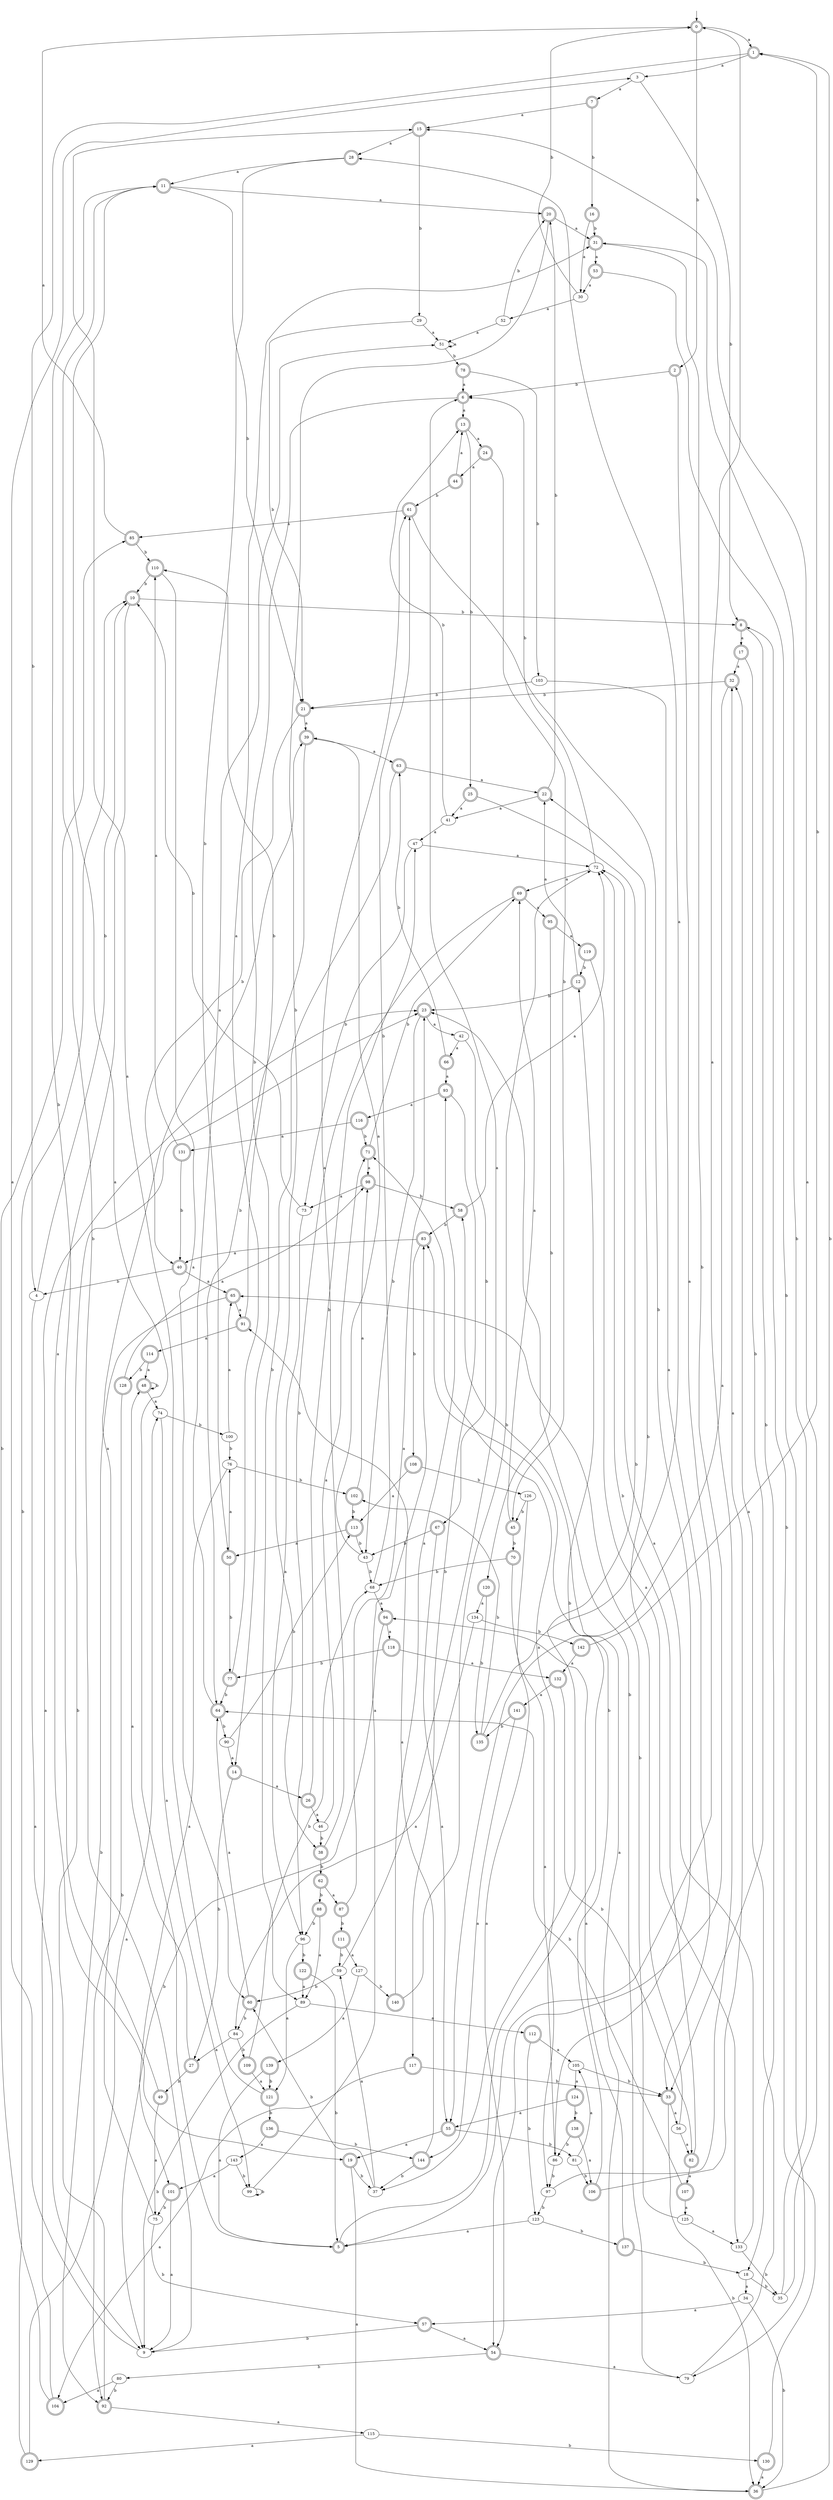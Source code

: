 digraph RandomDFA {
  __start0 [label="", shape=none];
  __start0 -> 0 [label=""];
  0 [shape=circle] [shape=doublecircle]
  0 -> 1 [label="a"]
  0 -> 2 [label="b"]
  1 [shape=doublecircle]
  1 -> 3 [label="a"]
  1 -> 4 [label="b"]
  2 [shape=doublecircle]
  2 -> 5 [label="a"]
  2 -> 6 [label="b"]
  3
  3 -> 7 [label="a"]
  3 -> 8 [label="b"]
  4
  4 -> 9 [label="a"]
  4 -> 10 [label="b"]
  5 [shape=doublecircle]
  5 -> 11 [label="a"]
  5 -> 12 [label="b"]
  6 [shape=doublecircle]
  6 -> 13 [label="a"]
  6 -> 14 [label="b"]
  7 [shape=doublecircle]
  7 -> 15 [label="a"]
  7 -> 16 [label="b"]
  8 [shape=doublecircle]
  8 -> 17 [label="a"]
  8 -> 18 [label="b"]
  9
  9 -> 3 [label="a"]
  9 -> 11 [label="b"]
  10 [shape=doublecircle]
  10 -> 19 [label="a"]
  10 -> 8 [label="b"]
  11 [shape=doublecircle]
  11 -> 20 [label="a"]
  11 -> 21 [label="b"]
  12 [shape=doublecircle]
  12 -> 22 [label="a"]
  12 -> 23 [label="b"]
  13 [shape=doublecircle]
  13 -> 24 [label="a"]
  13 -> 25 [label="b"]
  14 [shape=doublecircle]
  14 -> 26 [label="a"]
  14 -> 27 [label="b"]
  15 [shape=doublecircle]
  15 -> 28 [label="a"]
  15 -> 29 [label="b"]
  16 [shape=doublecircle]
  16 -> 30 [label="a"]
  16 -> 31 [label="b"]
  17 [shape=doublecircle]
  17 -> 32 [label="a"]
  17 -> 33 [label="b"]
  18
  18 -> 34 [label="a"]
  18 -> 35 [label="b"]
  19 [shape=doublecircle]
  19 -> 36 [label="a"]
  19 -> 37 [label="b"]
  20 [shape=doublecircle]
  20 -> 31 [label="a"]
  20 -> 38 [label="b"]
  21 [shape=doublecircle]
  21 -> 39 [label="a"]
  21 -> 40 [label="b"]
  22 [shape=doublecircle]
  22 -> 41 [label="a"]
  22 -> 20 [label="b"]
  23 [shape=doublecircle]
  23 -> 42 [label="a"]
  23 -> 43 [label="b"]
  24 [shape=doublecircle]
  24 -> 44 [label="a"]
  24 -> 45 [label="b"]
  25 [shape=doublecircle]
  25 -> 41 [label="a"]
  25 -> 37 [label="b"]
  26 [shape=doublecircle]
  26 -> 46 [label="a"]
  26 -> 47 [label="b"]
  27 [shape=doublecircle]
  27 -> 48 [label="a"]
  27 -> 49 [label="b"]
  28 [shape=doublecircle]
  28 -> 11 [label="a"]
  28 -> 50 [label="b"]
  29
  29 -> 51 [label="a"]
  29 -> 21 [label="b"]
  30
  30 -> 52 [label="a"]
  30 -> 0 [label="b"]
  31 [shape=doublecircle]
  31 -> 53 [label="a"]
  31 -> 54 [label="b"]
  32 [shape=doublecircle]
  32 -> 55 [label="a"]
  32 -> 21 [label="b"]
  33 [shape=doublecircle]
  33 -> 56 [label="a"]
  33 -> 36 [label="b"]
  34
  34 -> 57 [label="a"]
  34 -> 36 [label="b"]
  35
  35 -> 15 [label="a"]
  35 -> 31 [label="b"]
  36 [shape=doublecircle]
  36 -> 58 [label="a"]
  36 -> 1 [label="b"]
  37
  37 -> 59 [label="a"]
  37 -> 60 [label="b"]
  38 [shape=doublecircle]
  38 -> 61 [label="a"]
  38 -> 62 [label="b"]
  39 [shape=doublecircle]
  39 -> 63 [label="a"]
  39 -> 64 [label="b"]
  40 [shape=doublecircle]
  40 -> 65 [label="a"]
  40 -> 4 [label="b"]
  41
  41 -> 47 [label="a"]
  41 -> 13 [label="b"]
  42
  42 -> 66 [label="a"]
  42 -> 67 [label="b"]
  43
  43 -> 39 [label="a"]
  43 -> 68 [label="b"]
  44 [shape=doublecircle]
  44 -> 13 [label="a"]
  44 -> 61 [label="b"]
  45 [shape=doublecircle]
  45 -> 69 [label="a"]
  45 -> 70 [label="b"]
  46
  46 -> 71 [label="a"]
  46 -> 38 [label="b"]
  47
  47 -> 72 [label="a"]
  47 -> 73 [label="b"]
  48 [shape=doublecircle]
  48 -> 74 [label="a"]
  48 -> 48 [label="b"]
  49 [shape=doublecircle]
  49 -> 75 [label="a"]
  49 -> 11 [label="b"]
  50 [shape=doublecircle]
  50 -> 76 [label="a"]
  50 -> 77 [label="b"]
  51
  51 -> 51 [label="a"]
  51 -> 78 [label="b"]
  52
  52 -> 51 [label="a"]
  52 -> 20 [label="b"]
  53 [shape=doublecircle]
  53 -> 30 [label="a"]
  53 -> 79 [label="b"]
  54 [shape=doublecircle]
  54 -> 79 [label="a"]
  54 -> 80 [label="b"]
  55 [shape=doublecircle]
  55 -> 19 [label="a"]
  55 -> 81 [label="b"]
  56
  56 -> 82 [label="a"]
  56 -> 22 [label="b"]
  57 [shape=doublecircle]
  57 -> 54 [label="a"]
  57 -> 9 [label="b"]
  58 [shape=doublecircle]
  58 -> 72 [label="a"]
  58 -> 83 [label="b"]
  59
  59 -> 6 [label="a"]
  59 -> 60 [label="b"]
  60 [shape=doublecircle]
  60 -> 64 [label="a"]
  60 -> 84 [label="b"]
  61 [shape=doublecircle]
  61 -> 85 [label="a"]
  61 -> 86 [label="b"]
  62 [shape=doublecircle]
  62 -> 87 [label="a"]
  62 -> 88 [label="b"]
  63 [shape=doublecircle]
  63 -> 22 [label="a"]
  63 -> 89 [label="b"]
  64 [shape=doublecircle]
  64 -> 51 [label="a"]
  64 -> 90 [label="b"]
  65 [shape=doublecircle]
  65 -> 91 [label="a"]
  65 -> 92 [label="b"]
  66 [shape=doublecircle]
  66 -> 93 [label="a"]
  66 -> 63 [label="b"]
  67 [shape=doublecircle]
  67 -> 55 [label="a"]
  67 -> 43 [label="b"]
  68
  68 -> 94 [label="a"]
  68 -> 61 [label="b"]
  69 [shape=doublecircle]
  69 -> 95 [label="a"]
  69 -> 96 [label="b"]
  70 [shape=doublecircle]
  70 -> 97 [label="a"]
  70 -> 68 [label="b"]
  71 [shape=doublecircle]
  71 -> 98 [label="a"]
  71 -> 69 [label="b"]
  72
  72 -> 69 [label="a"]
  72 -> 6 [label="b"]
  73
  73 -> 96 [label="a"]
  73 -> 10 [label="b"]
  74
  74 -> 99 [label="a"]
  74 -> 100 [label="b"]
  75
  75 -> 39 [label="a"]
  75 -> 57 [label="b"]
  76
  76 -> 101 [label="a"]
  76 -> 102 [label="b"]
  77 [shape=doublecircle]
  77 -> 31 [label="a"]
  77 -> 64 [label="b"]
  78 [shape=doublecircle]
  78 -> 6 [label="a"]
  78 -> 103 [label="b"]
  79
  79 -> 32 [label="a"]
  79 -> 23 [label="b"]
  80
  80 -> 104 [label="a"]
  80 -> 92 [label="b"]
  81
  81 -> 105 [label="a"]
  81 -> 106 [label="b"]
  82 [shape=doublecircle]
  82 -> 107 [label="a"]
  82 -> 72 [label="b"]
  83 [shape=doublecircle]
  83 -> 40 [label="a"]
  83 -> 108 [label="b"]
  84
  84 -> 27 [label="a"]
  84 -> 109 [label="b"]
  85 [shape=doublecircle]
  85 -> 0 [label="a"]
  85 -> 110 [label="b"]
  86
  86 -> 71 [label="a"]
  86 -> 97 [label="b"]
  87 [shape=doublecircle]
  87 -> 23 [label="a"]
  87 -> 111 [label="b"]
  88 [shape=doublecircle]
  88 -> 89 [label="a"]
  88 -> 96 [label="b"]
  89
  89 -> 112 [label="a"]
  89 -> 9 [label="b"]
  90
  90 -> 14 [label="a"]
  90 -> 113 [label="b"]
  91 [shape=doublecircle]
  91 -> 114 [label="a"]
  91 -> 110 [label="b"]
  92 [shape=doublecircle]
  92 -> 115 [label="a"]
  92 -> 23 [label="b"]
  93 [shape=doublecircle]
  93 -> 116 [label="a"]
  93 -> 117 [label="b"]
  94 [shape=doublecircle]
  94 -> 118 [label="a"]
  94 -> 9 [label="b"]
  95 [shape=doublecircle]
  95 -> 119 [label="a"]
  95 -> 120 [label="b"]
  96
  96 -> 121 [label="a"]
  96 -> 122 [label="b"]
  97
  97 -> 0 [label="a"]
  97 -> 123 [label="b"]
  98 [shape=doublecircle]
  98 -> 73 [label="a"]
  98 -> 58 [label="b"]
  99
  99 -> 83 [label="a"]
  99 -> 99 [label="b"]
  100
  100 -> 65 [label="a"]
  100 -> 76 [label="b"]
  101 [shape=doublecircle]
  101 -> 9 [label="a"]
  101 -> 75 [label="b"]
  102 [shape=doublecircle]
  102 -> 98 [label="a"]
  102 -> 113 [label="b"]
  103
  103 -> 33 [label="a"]
  103 -> 21 [label="b"]
  104 [shape=doublecircle]
  104 -> 23 [label="a"]
  104 -> 85 [label="b"]
  105
  105 -> 124 [label="a"]
  105 -> 33 [label="b"]
  106 [shape=doublecircle]
  106 -> 32 [label="a"]
  106 -> 83 [label="b"]
  107 [shape=doublecircle]
  107 -> 125 [label="a"]
  107 -> 64 [label="b"]
  108 [shape=doublecircle]
  108 -> 113 [label="a"]
  108 -> 126 [label="b"]
  109 [shape=doublecircle]
  109 -> 121 [label="a"]
  109 -> 68 [label="b"]
  110 [shape=doublecircle]
  110 -> 60 [label="a"]
  110 -> 10 [label="b"]
  111 [shape=doublecircle]
  111 -> 127 [label="a"]
  111 -> 59 [label="b"]
  112 [shape=doublecircle]
  112 -> 105 [label="a"]
  112 -> 123 [label="b"]
  113 [shape=doublecircle]
  113 -> 50 [label="a"]
  113 -> 43 [label="b"]
  114 [shape=doublecircle]
  114 -> 48 [label="a"]
  114 -> 128 [label="b"]
  115
  115 -> 129 [label="a"]
  115 -> 130 [label="b"]
  116 [shape=doublecircle]
  116 -> 131 [label="a"]
  116 -> 71 [label="b"]
  117 [shape=doublecircle]
  117 -> 104 [label="a"]
  117 -> 33 [label="b"]
  118 [shape=doublecircle]
  118 -> 132 [label="a"]
  118 -> 77 [label="b"]
  119 [shape=doublecircle]
  119 -> 133 [label="a"]
  119 -> 12 [label="b"]
  120 [shape=doublecircle]
  120 -> 134 [label="a"]
  120 -> 135 [label="b"]
  121 [shape=doublecircle]
  121 -> 15 [label="a"]
  121 -> 136 [label="b"]
  122 [shape=doublecircle]
  122 -> 89 [label="a"]
  122 -> 5 [label="b"]
  123
  123 -> 5 [label="a"]
  123 -> 137 [label="b"]
  124 [shape=doublecircle]
  124 -> 55 [label="a"]
  124 -> 138 [label="b"]
  125
  125 -> 133 [label="a"]
  125 -> 65 [label="b"]
  126
  126 -> 54 [label="a"]
  126 -> 45 [label="b"]
  127
  127 -> 139 [label="a"]
  127 -> 140 [label="b"]
  128 [shape=doublecircle]
  128 -> 98 [label="a"]
  128 -> 92 [label="b"]
  129 [shape=doublecircle]
  129 -> 74 [label="a"]
  129 -> 10 [label="b"]
  130 [shape=doublecircle]
  130 -> 36 [label="a"]
  130 -> 8 [label="b"]
  131 [shape=doublecircle]
  131 -> 110 [label="a"]
  131 -> 40 [label="b"]
  132 [shape=doublecircle]
  132 -> 141 [label="a"]
  132 -> 82 [label="b"]
  133
  133 -> 72 [label="a"]
  133 -> 35 [label="b"]
  134
  134 -> 84 [label="a"]
  134 -> 142 [label="b"]
  135 [shape=doublecircle]
  135 -> 28 [label="a"]
  135 -> 102 [label="b"]
  136 [shape=doublecircle]
  136 -> 143 [label="a"]
  136 -> 144 [label="b"]
  137 [shape=doublecircle]
  137 -> 94 [label="a"]
  137 -> 18 [label="b"]
  138 [shape=doublecircle]
  138 -> 106 [label="a"]
  138 -> 86 [label="b"]
  139 [shape=doublecircle]
  139 -> 5 [label="a"]
  139 -> 121 [label="b"]
  140 [shape=doublecircle]
  140 -> 93 [label="a"]
  140 -> 72 [label="b"]
  141 [shape=doublecircle]
  141 -> 144 [label="a"]
  141 -> 135 [label="b"]
  142 [shape=doublecircle]
  142 -> 132 [label="a"]
  142 -> 1 [label="b"]
  143
  143 -> 101 [label="a"]
  143 -> 99 [label="b"]
  144 [shape=doublecircle]
  144 -> 91 [label="a"]
  144 -> 37 [label="b"]
}
